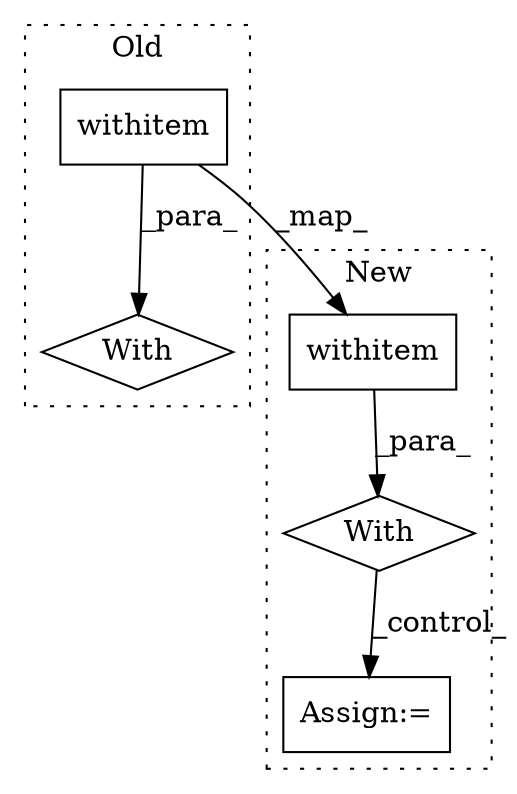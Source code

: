 digraph G {
subgraph cluster0 {
1 [label="withitem" a="49" s="6157" l="5" shape="box"];
4 [label="With" a="39" s="6152,6162" l="5,28" shape="diamond"];
label = "Old";
style="dotted";
}
subgraph cluster1 {
2 [label="withitem" a="49" s="3460" l="5" shape="box"];
3 [label="With" a="39" s="3455,3465" l="5,63" shape="diamond"];
5 [label="Assign:=" a="68" s="3529" l="3" shape="box"];
label = "New";
style="dotted";
}
1 -> 2 [label="_map_"];
1 -> 4 [label="_para_"];
2 -> 3 [label="_para_"];
3 -> 5 [label="_control_"];
}
